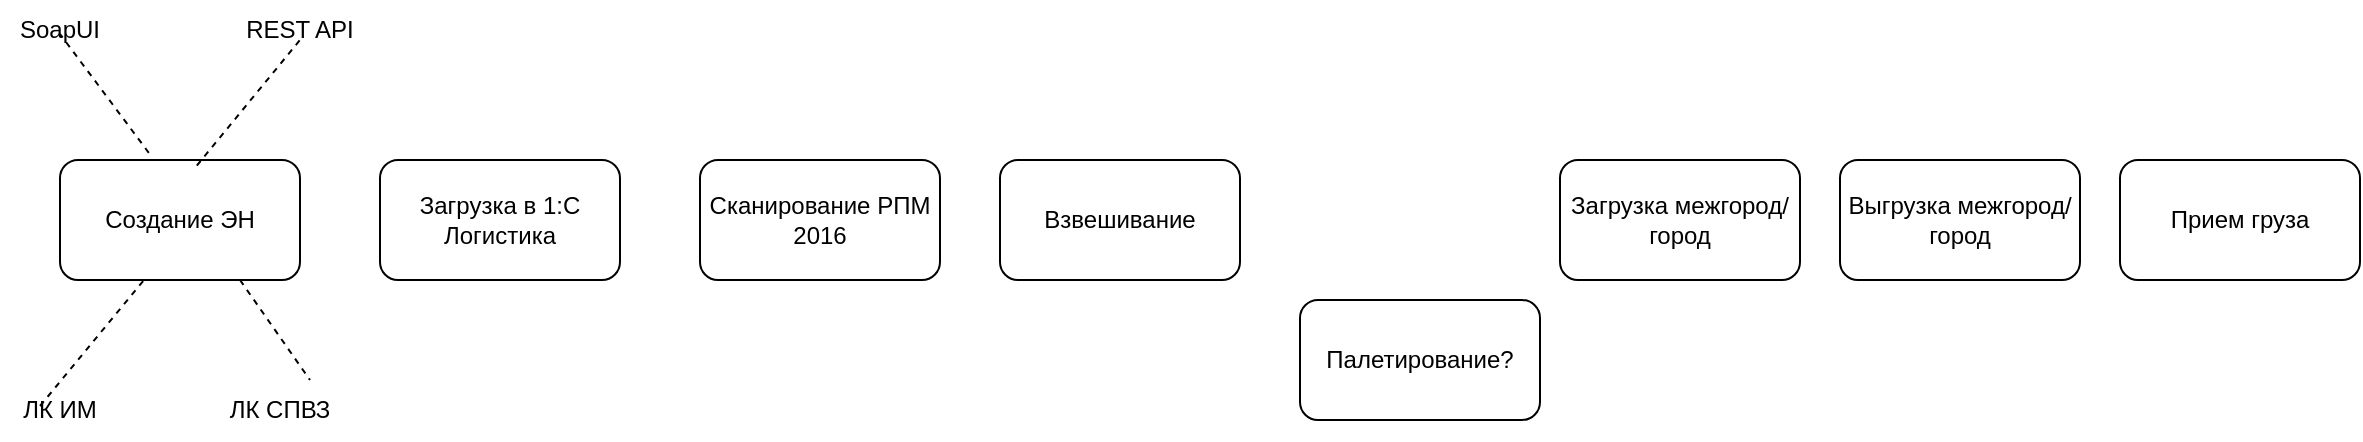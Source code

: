 <mxfile version="24.7.3" type="github">
  <diagram name="Страница — 1" id="iSsBPGG0f2yRafziYpQm">
    <mxGraphModel dx="1050" dy="618" grid="1" gridSize="10" guides="1" tooltips="1" connect="1" arrows="1" fold="1" page="1" pageScale="1" pageWidth="827" pageHeight="1169" math="0" shadow="0">
      <root>
        <mxCell id="0" />
        <mxCell id="1" parent="0" />
        <mxCell id="PfJrxKivXBuoq65aWgN6-1" value="Создание ЭН" style="rounded=1;whiteSpace=wrap;html=1;" vertex="1" parent="1">
          <mxGeometry x="80" y="100" width="120" height="60" as="geometry" />
        </mxCell>
        <mxCell id="PfJrxKivXBuoq65aWgN6-2" value="SoapUI" style="text;html=1;align=center;verticalAlign=middle;whiteSpace=wrap;rounded=0;" vertex="1" parent="1">
          <mxGeometry x="50" y="20" width="60" height="30" as="geometry" />
        </mxCell>
        <mxCell id="PfJrxKivXBuoq65aWgN6-4" value="REST API" style="text;html=1;align=center;verticalAlign=middle;whiteSpace=wrap;rounded=0;" vertex="1" parent="1">
          <mxGeometry x="170" y="20" width="60" height="30" as="geometry" />
        </mxCell>
        <mxCell id="PfJrxKivXBuoq65aWgN6-5" value="ЛК ИМ" style="text;html=1;align=center;verticalAlign=middle;whiteSpace=wrap;rounded=0;" vertex="1" parent="1">
          <mxGeometry x="50" y="210" width="60" height="30" as="geometry" />
        </mxCell>
        <mxCell id="PfJrxKivXBuoq65aWgN6-6" value="ЛК СПВЗ" style="text;html=1;align=center;verticalAlign=middle;whiteSpace=wrap;rounded=0;" vertex="1" parent="1">
          <mxGeometry x="160" y="210" width="60" height="30" as="geometry" />
        </mxCell>
        <mxCell id="PfJrxKivXBuoq65aWgN6-7" value="Загрузка в 1:С Логистика" style="rounded=1;whiteSpace=wrap;html=1;" vertex="1" parent="1">
          <mxGeometry x="240" y="100" width="120" height="60" as="geometry" />
        </mxCell>
        <mxCell id="PfJrxKivXBuoq65aWgN6-8" value="Сканирование РПМ 2016" style="rounded=1;whiteSpace=wrap;html=1;" vertex="1" parent="1">
          <mxGeometry x="400" y="100" width="120" height="60" as="geometry" />
        </mxCell>
        <mxCell id="PfJrxKivXBuoq65aWgN6-9" value="Загрузка межгород/город" style="rounded=1;whiteSpace=wrap;html=1;" vertex="1" parent="1">
          <mxGeometry x="830" y="100" width="120" height="60" as="geometry" />
        </mxCell>
        <mxCell id="PfJrxKivXBuoq65aWgN6-10" value="Прием груза" style="rounded=1;whiteSpace=wrap;html=1;" vertex="1" parent="1">
          <mxGeometry x="1110" y="100" width="120" height="60" as="geometry" />
        </mxCell>
        <mxCell id="PfJrxKivXBuoq65aWgN6-11" value="Взвешивание" style="rounded=1;whiteSpace=wrap;html=1;" vertex="1" parent="1">
          <mxGeometry x="550" y="100" width="120" height="60" as="geometry" />
        </mxCell>
        <mxCell id="PfJrxKivXBuoq65aWgN6-12" value="Выгрузка межгород/город" style="rounded=1;whiteSpace=wrap;html=1;" vertex="1" parent="1">
          <mxGeometry x="970" y="100" width="120" height="60" as="geometry" />
        </mxCell>
        <mxCell id="PfJrxKivXBuoq65aWgN6-13" value="Палетирование?" style="rounded=1;whiteSpace=wrap;html=1;" vertex="1" parent="1">
          <mxGeometry x="700" y="170" width="120" height="60" as="geometry" />
        </mxCell>
        <mxCell id="PfJrxKivXBuoq65aWgN6-14" value="" style="endArrow=none;dashed=1;html=1;rounded=0;exitX=0.57;exitY=0.047;exitDx=0;exitDy=0;exitPerimeter=0;" edge="1" parent="1" source="PfJrxKivXBuoq65aWgN6-1">
          <mxGeometry width="50" height="50" relative="1" as="geometry">
            <mxPoint x="150" y="90" as="sourcePoint" />
            <mxPoint x="200" y="40" as="targetPoint" />
          </mxGeometry>
        </mxCell>
        <mxCell id="PfJrxKivXBuoq65aWgN6-15" value="" style="endArrow=none;dashed=1;html=1;rounded=0;exitX=0.37;exitY=-0.06;exitDx=0;exitDy=0;exitPerimeter=0;" edge="1" parent="1" source="PfJrxKivXBuoq65aWgN6-1">
          <mxGeometry width="50" height="50" relative="1" as="geometry">
            <mxPoint x="28" y="100" as="sourcePoint" />
            <mxPoint x="80" y="37" as="targetPoint" />
          </mxGeometry>
        </mxCell>
        <mxCell id="PfJrxKivXBuoq65aWgN6-16" value="" style="endArrow=none;dashed=1;html=1;rounded=0;exitX=0.57;exitY=0.047;exitDx=0;exitDy=0;exitPerimeter=0;" edge="1" parent="1">
          <mxGeometry width="50" height="50" relative="1" as="geometry">
            <mxPoint x="70" y="223" as="sourcePoint" />
            <mxPoint x="122" y="160" as="targetPoint" />
          </mxGeometry>
        </mxCell>
        <mxCell id="PfJrxKivXBuoq65aWgN6-17" value="" style="endArrow=none;dashed=1;html=1;rounded=0;exitX=0.75;exitY=1;exitDx=0;exitDy=0;entryX=0.75;entryY=0;entryDx=0;entryDy=0;" edge="1" parent="1" source="PfJrxKivXBuoq65aWgN6-1" target="PfJrxKivXBuoq65aWgN6-6">
          <mxGeometry width="50" height="50" relative="1" as="geometry">
            <mxPoint x="178" y="133" as="sourcePoint" />
            <mxPoint x="230" y="70" as="targetPoint" />
          </mxGeometry>
        </mxCell>
      </root>
    </mxGraphModel>
  </diagram>
</mxfile>
